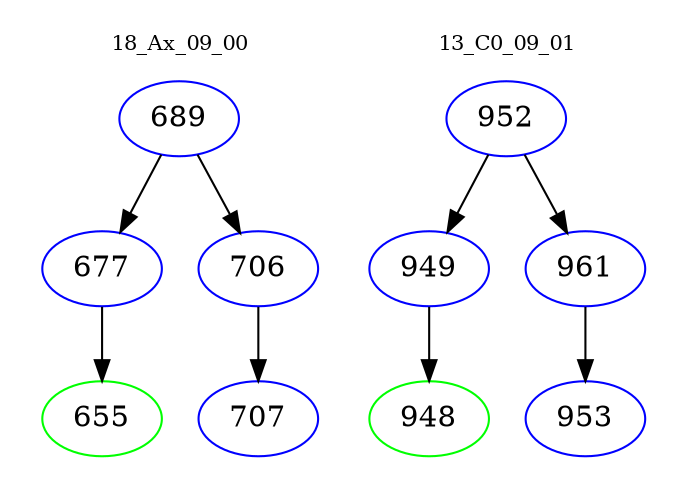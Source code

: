 digraph{
subgraph cluster_0 {
color = white
label = "18_Ax_09_00";
fontsize=10;
T0_689 [label="689", color="blue"]
T0_689 -> T0_677 [color="black"]
T0_677 [label="677", color="blue"]
T0_677 -> T0_655 [color="black"]
T0_655 [label="655", color="green"]
T0_689 -> T0_706 [color="black"]
T0_706 [label="706", color="blue"]
T0_706 -> T0_707 [color="black"]
T0_707 [label="707", color="blue"]
}
subgraph cluster_1 {
color = white
label = "13_C0_09_01";
fontsize=10;
T1_952 [label="952", color="blue"]
T1_952 -> T1_949 [color="black"]
T1_949 [label="949", color="blue"]
T1_949 -> T1_948 [color="black"]
T1_948 [label="948", color="green"]
T1_952 -> T1_961 [color="black"]
T1_961 [label="961", color="blue"]
T1_961 -> T1_953 [color="black"]
T1_953 [label="953", color="blue"]
}
}
